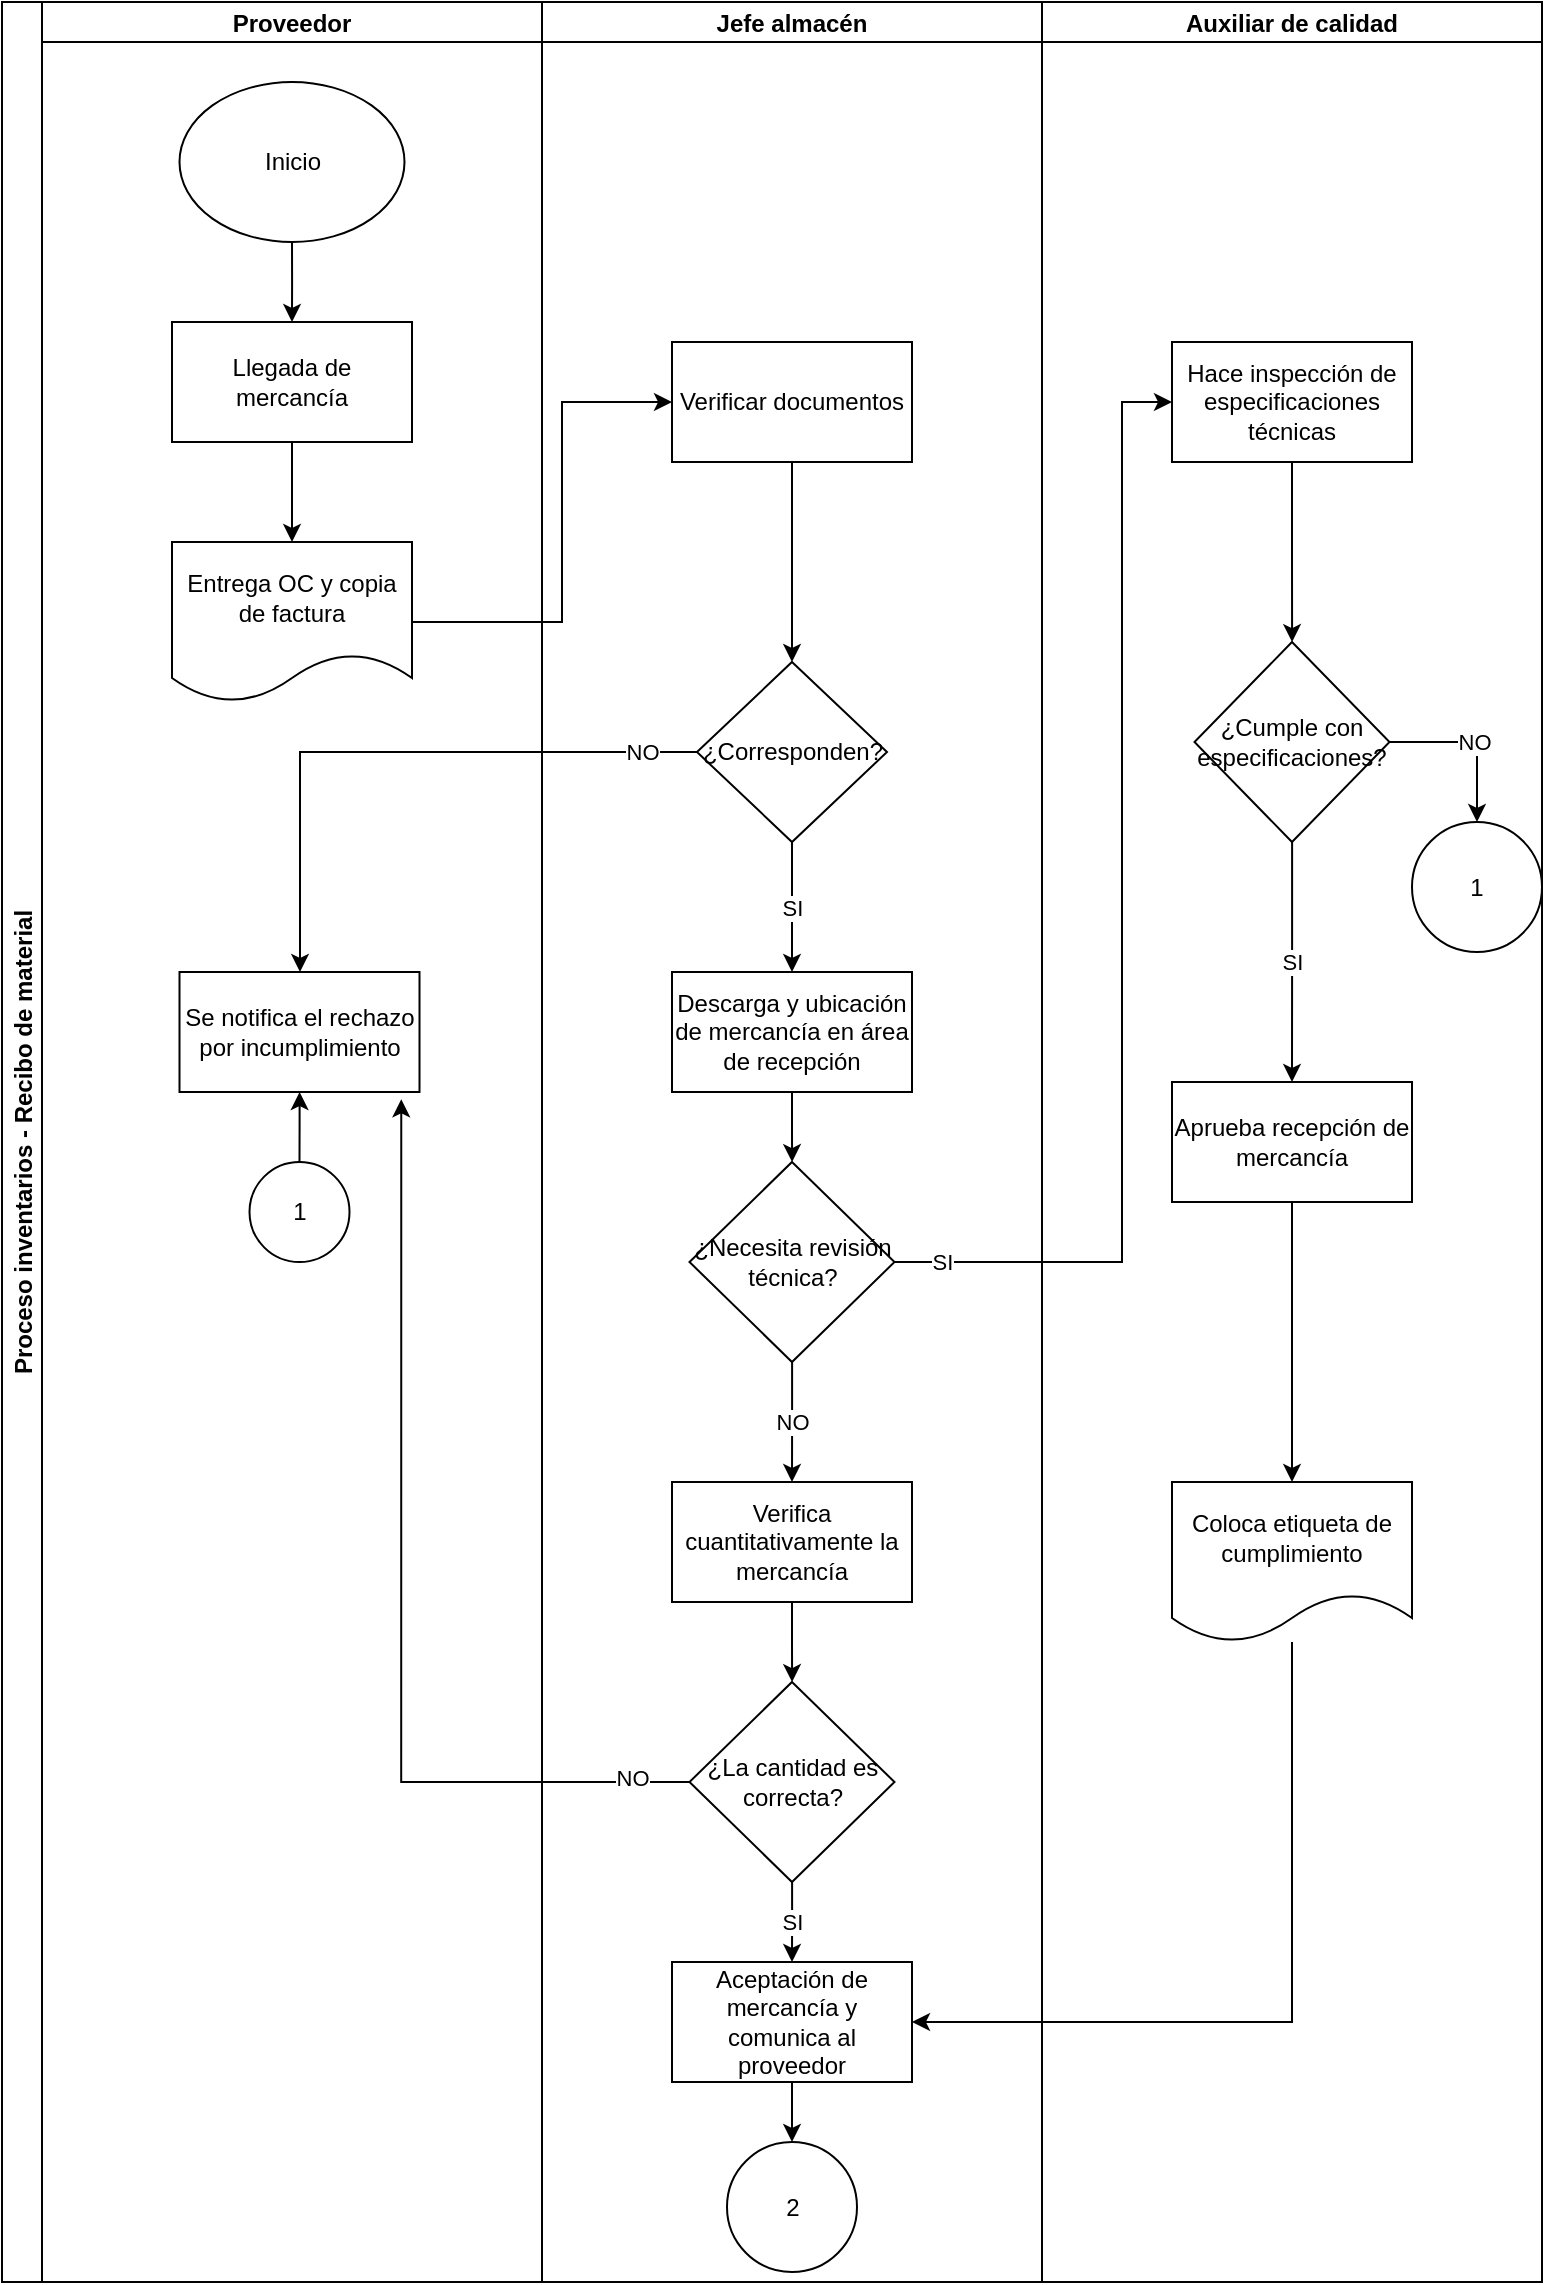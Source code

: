 <mxfile version="18.0.3" type="github" pages="2">
  <diagram id="jR5MKKfHQDHxsoliVBKJ" name="Page-1">
    <mxGraphModel dx="1038" dy="539" grid="1" gridSize="10" guides="1" tooltips="1" connect="1" arrows="1" fold="1" page="1" pageScale="1" pageWidth="827" pageHeight="1169" math="0" shadow="0">
      <root>
        <mxCell id="0" />
        <mxCell id="1" parent="0" />
        <mxCell id="qhTGVoRqfC-M4U4o0FZF-1" value="Proceso inventarios - Recibo de material" style="swimlane;childLayout=stackLayout;resizeParent=1;resizeParentMax=0;startSize=20;horizontal=0;horizontalStack=1;" vertex="1" parent="1">
          <mxGeometry x="40" y="20" width="770" height="1140" as="geometry" />
        </mxCell>
        <mxCell id="qhTGVoRqfC-M4U4o0FZF-2" value="Proveedor" style="swimlane;startSize=20;" vertex="1" parent="qhTGVoRqfC-M4U4o0FZF-1">
          <mxGeometry x="20" width="250" height="1140" as="geometry" />
        </mxCell>
        <mxCell id="qhTGVoRqfC-M4U4o0FZF-21" value="Inicio" style="ellipse;whiteSpace=wrap;html=1;" vertex="1" parent="qhTGVoRqfC-M4U4o0FZF-2">
          <mxGeometry x="68.75" y="40" width="112.5" height="80" as="geometry" />
        </mxCell>
        <mxCell id="qhTGVoRqfC-M4U4o0FZF-25" value="" style="edgeStyle=orthogonalEdgeStyle;rounded=0;orthogonalLoop=1;jettySize=auto;html=1;" edge="1" parent="qhTGVoRqfC-M4U4o0FZF-2" source="qhTGVoRqfC-M4U4o0FZF-22" target="qhTGVoRqfC-M4U4o0FZF-24">
          <mxGeometry relative="1" as="geometry" />
        </mxCell>
        <mxCell id="qhTGVoRqfC-M4U4o0FZF-22" value="Llegada de mercancía" style="whiteSpace=wrap;html=1;" vertex="1" parent="qhTGVoRqfC-M4U4o0FZF-2">
          <mxGeometry x="65" y="160" width="120" height="60" as="geometry" />
        </mxCell>
        <mxCell id="qhTGVoRqfC-M4U4o0FZF-23" value="" style="edgeStyle=orthogonalEdgeStyle;rounded=0;orthogonalLoop=1;jettySize=auto;html=1;" edge="1" parent="qhTGVoRqfC-M4U4o0FZF-2" source="qhTGVoRqfC-M4U4o0FZF-21" target="qhTGVoRqfC-M4U4o0FZF-22">
          <mxGeometry relative="1" as="geometry" />
        </mxCell>
        <mxCell id="qhTGVoRqfC-M4U4o0FZF-24" value="Entrega OC y copia de factura" style="shape=document;whiteSpace=wrap;html=1;boundedLbl=1;" vertex="1" parent="qhTGVoRqfC-M4U4o0FZF-2">
          <mxGeometry x="65" y="270" width="120" height="80" as="geometry" />
        </mxCell>
        <mxCell id="qhTGVoRqfC-M4U4o0FZF-34" value="Se notifica el rechazo por incumplimiento" style="whiteSpace=wrap;html=1;" vertex="1" parent="qhTGVoRqfC-M4U4o0FZF-2">
          <mxGeometry x="68.75" y="485" width="120" height="60" as="geometry" />
        </mxCell>
        <mxCell id="qhTGVoRqfC-M4U4o0FZF-54" value="" style="edgeStyle=orthogonalEdgeStyle;rounded=0;orthogonalLoop=1;jettySize=auto;html=1;" edge="1" parent="qhTGVoRqfC-M4U4o0FZF-2" source="qhTGVoRqfC-M4U4o0FZF-50" target="qhTGVoRqfC-M4U4o0FZF-34">
          <mxGeometry relative="1" as="geometry" />
        </mxCell>
        <mxCell id="qhTGVoRqfC-M4U4o0FZF-50" value="1" style="ellipse;whiteSpace=wrap;html=1;aspect=fixed;" vertex="1" parent="qhTGVoRqfC-M4U4o0FZF-2">
          <mxGeometry x="103.75" y="580" width="50" height="50" as="geometry" />
        </mxCell>
        <mxCell id="qhTGVoRqfC-M4U4o0FZF-3" value="Jefe almacén" style="swimlane;startSize=20;" vertex="1" parent="qhTGVoRqfC-M4U4o0FZF-1">
          <mxGeometry x="270" width="250" height="1140" as="geometry" />
        </mxCell>
        <mxCell id="qhTGVoRqfC-M4U4o0FZF-31" value="" style="edgeStyle=orthogonalEdgeStyle;rounded=0;orthogonalLoop=1;jettySize=auto;html=1;" edge="1" parent="qhTGVoRqfC-M4U4o0FZF-3" source="qhTGVoRqfC-M4U4o0FZF-28" target="qhTGVoRqfC-M4U4o0FZF-30">
          <mxGeometry relative="1" as="geometry" />
        </mxCell>
        <mxCell id="qhTGVoRqfC-M4U4o0FZF-28" value="Verificar documentos" style="whiteSpace=wrap;html=1;" vertex="1" parent="qhTGVoRqfC-M4U4o0FZF-3">
          <mxGeometry x="65" y="170" width="120" height="60" as="geometry" />
        </mxCell>
        <mxCell id="qhTGVoRqfC-M4U4o0FZF-30" value="¿Corresponden?" style="rhombus;whiteSpace=wrap;html=1;" vertex="1" parent="qhTGVoRqfC-M4U4o0FZF-3">
          <mxGeometry x="77.5" y="330" width="95" height="90" as="geometry" />
        </mxCell>
        <mxCell id="qhTGVoRqfC-M4U4o0FZF-41" value="" style="edgeStyle=orthogonalEdgeStyle;rounded=0;orthogonalLoop=1;jettySize=auto;html=1;" edge="1" parent="qhTGVoRqfC-M4U4o0FZF-3" source="qhTGVoRqfC-M4U4o0FZF-32" target="qhTGVoRqfC-M4U4o0FZF-39">
          <mxGeometry relative="1" as="geometry" />
        </mxCell>
        <mxCell id="qhTGVoRqfC-M4U4o0FZF-32" value="Descarga y ubicación de mercancía en área de recepción" style="whiteSpace=wrap;html=1;" vertex="1" parent="qhTGVoRqfC-M4U4o0FZF-3">
          <mxGeometry x="65" y="485" width="120" height="60" as="geometry" />
        </mxCell>
        <mxCell id="qhTGVoRqfC-M4U4o0FZF-33" value="SI" style="edgeStyle=orthogonalEdgeStyle;rounded=0;orthogonalLoop=1;jettySize=auto;html=1;" edge="1" parent="qhTGVoRqfC-M4U4o0FZF-3" source="qhTGVoRqfC-M4U4o0FZF-30" target="qhTGVoRqfC-M4U4o0FZF-32">
          <mxGeometry relative="1" as="geometry" />
        </mxCell>
        <mxCell id="qhTGVoRqfC-M4U4o0FZF-43" value="NO" style="edgeStyle=orthogonalEdgeStyle;rounded=0;orthogonalLoop=1;jettySize=auto;html=1;" edge="1" parent="qhTGVoRqfC-M4U4o0FZF-3" source="qhTGVoRqfC-M4U4o0FZF-39" target="qhTGVoRqfC-M4U4o0FZF-42">
          <mxGeometry relative="1" as="geometry" />
        </mxCell>
        <mxCell id="qhTGVoRqfC-M4U4o0FZF-39" value="¿Necesita revisión técnica?" style="rhombus;whiteSpace=wrap;html=1;" vertex="1" parent="qhTGVoRqfC-M4U4o0FZF-3">
          <mxGeometry x="73.75" y="580" width="102.5" height="100" as="geometry" />
        </mxCell>
        <mxCell id="qhTGVoRqfC-M4U4o0FZF-60" value="" style="edgeStyle=orthogonalEdgeStyle;rounded=0;orthogonalLoop=1;jettySize=auto;html=1;" edge="1" parent="qhTGVoRqfC-M4U4o0FZF-3" source="qhTGVoRqfC-M4U4o0FZF-42" target="qhTGVoRqfC-M4U4o0FZF-59">
          <mxGeometry relative="1" as="geometry" />
        </mxCell>
        <mxCell id="qhTGVoRqfC-M4U4o0FZF-42" value="Verifica cuantitativamente la mercancía" style="whiteSpace=wrap;html=1;" vertex="1" parent="qhTGVoRqfC-M4U4o0FZF-3">
          <mxGeometry x="65" y="740" width="120" height="60" as="geometry" />
        </mxCell>
        <mxCell id="qhTGVoRqfC-M4U4o0FZF-64" value="SI" style="edgeStyle=orthogonalEdgeStyle;rounded=0;orthogonalLoop=1;jettySize=auto;html=1;" edge="1" parent="qhTGVoRqfC-M4U4o0FZF-3" source="qhTGVoRqfC-M4U4o0FZF-59" target="qhTGVoRqfC-M4U4o0FZF-63">
          <mxGeometry relative="1" as="geometry" />
        </mxCell>
        <mxCell id="qhTGVoRqfC-M4U4o0FZF-59" value="¿La cantidad es correcta?" style="rhombus;whiteSpace=wrap;html=1;" vertex="1" parent="qhTGVoRqfC-M4U4o0FZF-3">
          <mxGeometry x="73.75" y="840" width="102.5" height="100" as="geometry" />
        </mxCell>
        <mxCell id="qhTGVoRqfC-M4U4o0FZF-66" value="" style="edgeStyle=orthogonalEdgeStyle;rounded=0;orthogonalLoop=1;jettySize=auto;html=1;entryX=0.5;entryY=0;entryDx=0;entryDy=0;" edge="1" parent="qhTGVoRqfC-M4U4o0FZF-3" source="qhTGVoRqfC-M4U4o0FZF-63" target="nQNH2K75p7a1DZ59Vv1a-1">
          <mxGeometry relative="1" as="geometry">
            <mxPoint x="125" y="1060" as="targetPoint" />
          </mxGeometry>
        </mxCell>
        <mxCell id="qhTGVoRqfC-M4U4o0FZF-63" value="Aceptación de mercancía y comunica al proveedor" style="whiteSpace=wrap;html=1;" vertex="1" parent="qhTGVoRqfC-M4U4o0FZF-3">
          <mxGeometry x="65" y="980" width="120" height="60" as="geometry" />
        </mxCell>
        <mxCell id="nQNH2K75p7a1DZ59Vv1a-1" value="2" style="ellipse;whiteSpace=wrap;html=1;aspect=fixed;" vertex="1" parent="qhTGVoRqfC-M4U4o0FZF-3">
          <mxGeometry x="92.5" y="1070" width="65" height="65" as="geometry" />
        </mxCell>
        <mxCell id="qhTGVoRqfC-M4U4o0FZF-4" value="Auxiliar de calidad" style="swimlane;startSize=20;" vertex="1" parent="qhTGVoRqfC-M4U4o0FZF-1">
          <mxGeometry x="520" width="250" height="1140" as="geometry" />
        </mxCell>
        <mxCell id="qhTGVoRqfC-M4U4o0FZF-44" value="Hace inspección de especificaciones técnicas" style="whiteSpace=wrap;html=1;" vertex="1" parent="qhTGVoRqfC-M4U4o0FZF-4">
          <mxGeometry x="65" y="170" width="120" height="60" as="geometry" />
        </mxCell>
        <mxCell id="qhTGVoRqfC-M4U4o0FZF-51" value="NO" style="edgeStyle=orthogonalEdgeStyle;rounded=0;orthogonalLoop=1;jettySize=auto;html=1;entryX=0.5;entryY=0;entryDx=0;entryDy=0;" edge="1" parent="qhTGVoRqfC-M4U4o0FZF-4" source="qhTGVoRqfC-M4U4o0FZF-47" target="qhTGVoRqfC-M4U4o0FZF-49">
          <mxGeometry relative="1" as="geometry">
            <Array as="points">
              <mxPoint x="218" y="370" />
            </Array>
          </mxGeometry>
        </mxCell>
        <mxCell id="qhTGVoRqfC-M4U4o0FZF-47" value="¿Cumple con especificaciones?" style="rhombus;whiteSpace=wrap;html=1;" vertex="1" parent="qhTGVoRqfC-M4U4o0FZF-4">
          <mxGeometry x="76.25" y="320" width="97.5" height="100" as="geometry" />
        </mxCell>
        <mxCell id="qhTGVoRqfC-M4U4o0FZF-48" value="" style="edgeStyle=orthogonalEdgeStyle;rounded=0;orthogonalLoop=1;jettySize=auto;html=1;" edge="1" parent="qhTGVoRqfC-M4U4o0FZF-4" source="qhTGVoRqfC-M4U4o0FZF-44" target="qhTGVoRqfC-M4U4o0FZF-47">
          <mxGeometry relative="1" as="geometry" />
        </mxCell>
        <mxCell id="qhTGVoRqfC-M4U4o0FZF-49" value="1" style="ellipse;whiteSpace=wrap;html=1;aspect=fixed;" vertex="1" parent="qhTGVoRqfC-M4U4o0FZF-4">
          <mxGeometry x="185" y="410" width="65" height="65" as="geometry" />
        </mxCell>
        <mxCell id="qhTGVoRqfC-M4U4o0FZF-57" value="Coloca etiqueta de cumplimiento" style="shape=document;whiteSpace=wrap;html=1;boundedLbl=1;" vertex="1" parent="qhTGVoRqfC-M4U4o0FZF-4">
          <mxGeometry x="65" y="740" width="120" height="80" as="geometry" />
        </mxCell>
        <mxCell id="qhTGVoRqfC-M4U4o0FZF-35" value="NO" style="edgeStyle=orthogonalEdgeStyle;rounded=0;orthogonalLoop=1;jettySize=auto;html=1;exitX=0;exitY=0.5;exitDx=0;exitDy=0;" edge="1" parent="qhTGVoRqfC-M4U4o0FZF-1" source="qhTGVoRqfC-M4U4o0FZF-30" target="qhTGVoRqfC-M4U4o0FZF-34">
          <mxGeometry x="-0.819" relative="1" as="geometry">
            <Array as="points">
              <mxPoint x="149" y="375" />
            </Array>
            <mxPoint as="offset" />
          </mxGeometry>
        </mxCell>
        <mxCell id="qhTGVoRqfC-M4U4o0FZF-36" style="edgeStyle=orthogonalEdgeStyle;rounded=0;orthogonalLoop=1;jettySize=auto;html=1;exitX=1;exitY=0.5;exitDx=0;exitDy=0;entryX=0;entryY=0.5;entryDx=0;entryDy=0;" edge="1" parent="qhTGVoRqfC-M4U4o0FZF-1" source="qhTGVoRqfC-M4U4o0FZF-24" target="qhTGVoRqfC-M4U4o0FZF-28">
          <mxGeometry relative="1" as="geometry">
            <Array as="points">
              <mxPoint x="280" y="310" />
              <mxPoint x="280" y="200" />
            </Array>
          </mxGeometry>
        </mxCell>
        <mxCell id="qhTGVoRqfC-M4U4o0FZF-45" value="" style="edgeStyle=orthogonalEdgeStyle;rounded=0;orthogonalLoop=1;jettySize=auto;html=1;" edge="1" parent="qhTGVoRqfC-M4U4o0FZF-1" source="qhTGVoRqfC-M4U4o0FZF-39" target="qhTGVoRqfC-M4U4o0FZF-44">
          <mxGeometry relative="1" as="geometry">
            <Array as="points">
              <mxPoint x="560" y="630" />
              <mxPoint x="560" y="200" />
            </Array>
          </mxGeometry>
        </mxCell>
        <mxCell id="qhTGVoRqfC-M4U4o0FZF-46" value="SI" style="edgeLabel;html=1;align=center;verticalAlign=middle;resizable=0;points=[];" vertex="1" connectable="0" parent="qhTGVoRqfC-M4U4o0FZF-45">
          <mxGeometry x="-0.755" y="-1" relative="1" as="geometry">
            <mxPoint x="-46" y="-1" as="offset" />
          </mxGeometry>
        </mxCell>
        <mxCell id="qhTGVoRqfC-M4U4o0FZF-61" style="edgeStyle=orthogonalEdgeStyle;rounded=0;orthogonalLoop=1;jettySize=auto;html=1;entryX=0.924;entryY=1.061;entryDx=0;entryDy=0;entryPerimeter=0;" edge="1" parent="qhTGVoRqfC-M4U4o0FZF-1" source="qhTGVoRqfC-M4U4o0FZF-59" target="qhTGVoRqfC-M4U4o0FZF-34">
          <mxGeometry relative="1" as="geometry" />
        </mxCell>
        <mxCell id="qhTGVoRqfC-M4U4o0FZF-62" value="NO" style="edgeLabel;html=1;align=center;verticalAlign=middle;resizable=0;points=[];" vertex="1" connectable="0" parent="qhTGVoRqfC-M4U4o0FZF-61">
          <mxGeometry x="-0.879" y="-2" relative="1" as="geometry">
            <mxPoint as="offset" />
          </mxGeometry>
        </mxCell>
        <mxCell id="qhTGVoRqfC-M4U4o0FZF-67" style="edgeStyle=orthogonalEdgeStyle;rounded=0;orthogonalLoop=1;jettySize=auto;html=1;entryX=1;entryY=0.5;entryDx=0;entryDy=0;" edge="1" parent="qhTGVoRqfC-M4U4o0FZF-1" source="qhTGVoRqfC-M4U4o0FZF-57" target="qhTGVoRqfC-M4U4o0FZF-63">
          <mxGeometry relative="1" as="geometry">
            <Array as="points">
              <mxPoint x="645" y="1010" />
            </Array>
          </mxGeometry>
        </mxCell>
        <mxCell id="qhTGVoRqfC-M4U4o0FZF-58" value="" style="edgeStyle=orthogonalEdgeStyle;rounded=0;orthogonalLoop=1;jettySize=auto;html=1;" edge="1" parent="1" source="qhTGVoRqfC-M4U4o0FZF-55" target="qhTGVoRqfC-M4U4o0FZF-57">
          <mxGeometry relative="1" as="geometry" />
        </mxCell>
        <mxCell id="qhTGVoRqfC-M4U4o0FZF-55" value="Aprueba recepción de mercancía" style="whiteSpace=wrap;html=1;" vertex="1" parent="1">
          <mxGeometry x="625" y="560" width="120" height="60" as="geometry" />
        </mxCell>
        <mxCell id="qhTGVoRqfC-M4U4o0FZF-56" value="SI" style="edgeStyle=orthogonalEdgeStyle;rounded=0;orthogonalLoop=1;jettySize=auto;html=1;" edge="1" parent="1" source="qhTGVoRqfC-M4U4o0FZF-47" target="qhTGVoRqfC-M4U4o0FZF-55">
          <mxGeometry relative="1" as="geometry" />
        </mxCell>
      </root>
    </mxGraphModel>
  </diagram>
  <diagram id="73hikINkb79PtGLmjiy5" name="Page-2">
    <mxGraphModel dx="1038" dy="539" grid="1" gridSize="10" guides="1" tooltips="1" connect="1" arrows="1" fold="1" page="1" pageScale="1" pageWidth="827" pageHeight="1169" math="0" shadow="0">
      <root>
        <mxCell id="0" />
        <mxCell id="1" parent="0" />
        <mxCell id="ayZ2iCyhxGKRSi2Dpl_o-1" value="Proceso inventarios - Recibo de material" style="swimlane;childLayout=stackLayout;resizeParent=1;resizeParentMax=0;startSize=20;horizontal=0;horizontalStack=1;" vertex="1" parent="1">
          <mxGeometry x="40" y="20" width="770" height="1140" as="geometry" />
        </mxCell>
        <mxCell id="ayZ2iCyhxGKRSi2Dpl_o-2" value="Proveedor" style="swimlane;startSize=20;" vertex="1" parent="ayZ2iCyhxGKRSi2Dpl_o-1">
          <mxGeometry x="20" width="250" height="1140" as="geometry" />
        </mxCell>
        <mxCell id="ayZ2iCyhxGKRSi2Dpl_o-11" value="Jefe almacén" style="swimlane;startSize=20;" vertex="1" parent="ayZ2iCyhxGKRSi2Dpl_o-1">
          <mxGeometry x="270" width="250" height="1140" as="geometry" />
        </mxCell>
        <mxCell id="ayZ2iCyhxGKRSi2Dpl_o-41" value="Registro de entrada de mercancías" style="shape=document;whiteSpace=wrap;html=1;boundedLbl=1;" vertex="1" parent="ayZ2iCyhxGKRSi2Dpl_o-11">
          <mxGeometry x="65" y="120" width="120" height="80" as="geometry" />
        </mxCell>
        <mxCell id="CjdfbAL-eO82W5pllThL-2" value="" style="edgeStyle=orthogonalEdgeStyle;rounded=0;orthogonalLoop=1;jettySize=auto;html=1;" edge="1" parent="ayZ2iCyhxGKRSi2Dpl_o-11" source="CjdfbAL-eO82W5pllThL-1" target="ayZ2iCyhxGKRSi2Dpl_o-41">
          <mxGeometry relative="1" as="geometry" />
        </mxCell>
        <mxCell id="CjdfbAL-eO82W5pllThL-1" value="2" style="ellipse;whiteSpace=wrap;html=1;aspect=fixed;" vertex="1" parent="ayZ2iCyhxGKRSi2Dpl_o-11">
          <mxGeometry x="92.5" y="30" width="65" height="65" as="geometry" />
        </mxCell>
        <mxCell id="imoFRnsPMeE2F3E3_VTV-3" value="Imprime por duplicado la&lt;br&gt;entrada y sella" style="shape=document;whiteSpace=wrap;html=1;boundedLbl=1;" vertex="1" parent="ayZ2iCyhxGKRSi2Dpl_o-11">
          <mxGeometry x="65" y="230" width="120" height="80" as="geometry" />
        </mxCell>
        <mxCell id="imoFRnsPMeE2F3E3_VTV-4" value="" style="edgeStyle=orthogonalEdgeStyle;rounded=0;orthogonalLoop=1;jettySize=auto;html=1;" edge="1" parent="ayZ2iCyhxGKRSi2Dpl_o-11" source="ayZ2iCyhxGKRSi2Dpl_o-41" target="imoFRnsPMeE2F3E3_VTV-3">
          <mxGeometry relative="1" as="geometry" />
        </mxCell>
        <mxCell id="imoFRnsPMeE2F3E3_VTV-5" value="Archiva documento físico en expediente" style="whiteSpace=wrap;html=1;" vertex="1" parent="ayZ2iCyhxGKRSi2Dpl_o-11">
          <mxGeometry x="65" y="340" width="120" height="60" as="geometry" />
        </mxCell>
        <mxCell id="imoFRnsPMeE2F3E3_VTV-6" value="" style="edgeStyle=orthogonalEdgeStyle;rounded=0;orthogonalLoop=1;jettySize=auto;html=1;" edge="1" parent="ayZ2iCyhxGKRSi2Dpl_o-11" source="imoFRnsPMeE2F3E3_VTV-3" target="imoFRnsPMeE2F3E3_VTV-5">
          <mxGeometry relative="1" as="geometry" />
        </mxCell>
        <mxCell id="ayZ2iCyhxGKRSi2Dpl_o-27" value="Auxiliar de calidad" style="swimlane;startSize=20;" vertex="1" parent="ayZ2iCyhxGKRSi2Dpl_o-1">
          <mxGeometry x="520" width="250" height="1140" as="geometry" />
        </mxCell>
        <mxCell id="imoFRnsPMeE2F3E3_VTV-7" value="Fín" style="ellipse;whiteSpace=wrap;html=1;" vertex="1" parent="1">
          <mxGeometry x="375" y="500" width="120" height="60" as="geometry" />
        </mxCell>
        <mxCell id="imoFRnsPMeE2F3E3_VTV-8" value="" style="edgeStyle=orthogonalEdgeStyle;rounded=0;orthogonalLoop=1;jettySize=auto;html=1;" edge="1" parent="1" source="imoFRnsPMeE2F3E3_VTV-5" target="imoFRnsPMeE2F3E3_VTV-7">
          <mxGeometry relative="1" as="geometry" />
        </mxCell>
      </root>
    </mxGraphModel>
  </diagram>
</mxfile>
